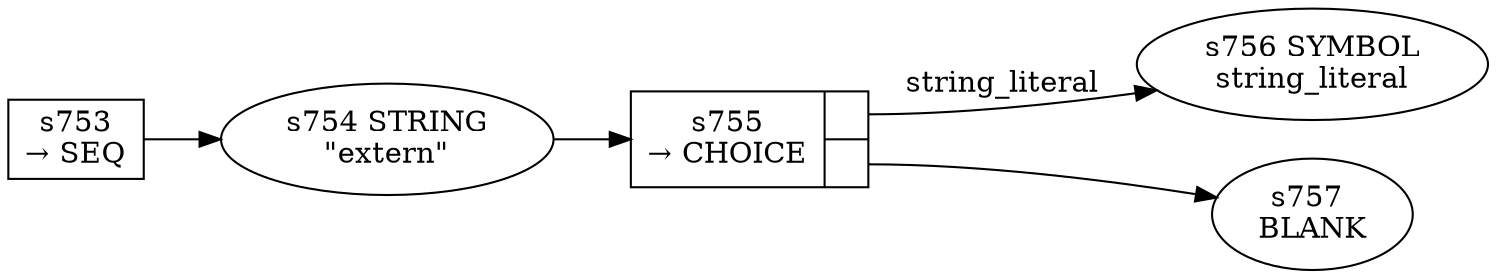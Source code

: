 
  digraph extern_modifier {
  
    rankdir=LR;
  
    s753 [label="s753\n&rarr; SEQ", shape=record, fixedsize=false, peripheries=1];
  s754 [label="s754 STRING\n\"extern\""];
  s753 -> s754 [];
  s755 [label="{s755\n&rarr; CHOICE|{<p0>|<p1>}}", shape=record, fixedsize=false, peripheries=1];
  s756 [label="s756 SYMBOL\nstring_literal" href="rust-grammar.json.string_literal.dot.svg"];
  s755:p0 -> s756 [label="string_literal"];
  s757 [label="s757 \nBLANK"];
  s755:p1 -> s757 [label=""];
  s754 -> s755 [];
  
  }
  
